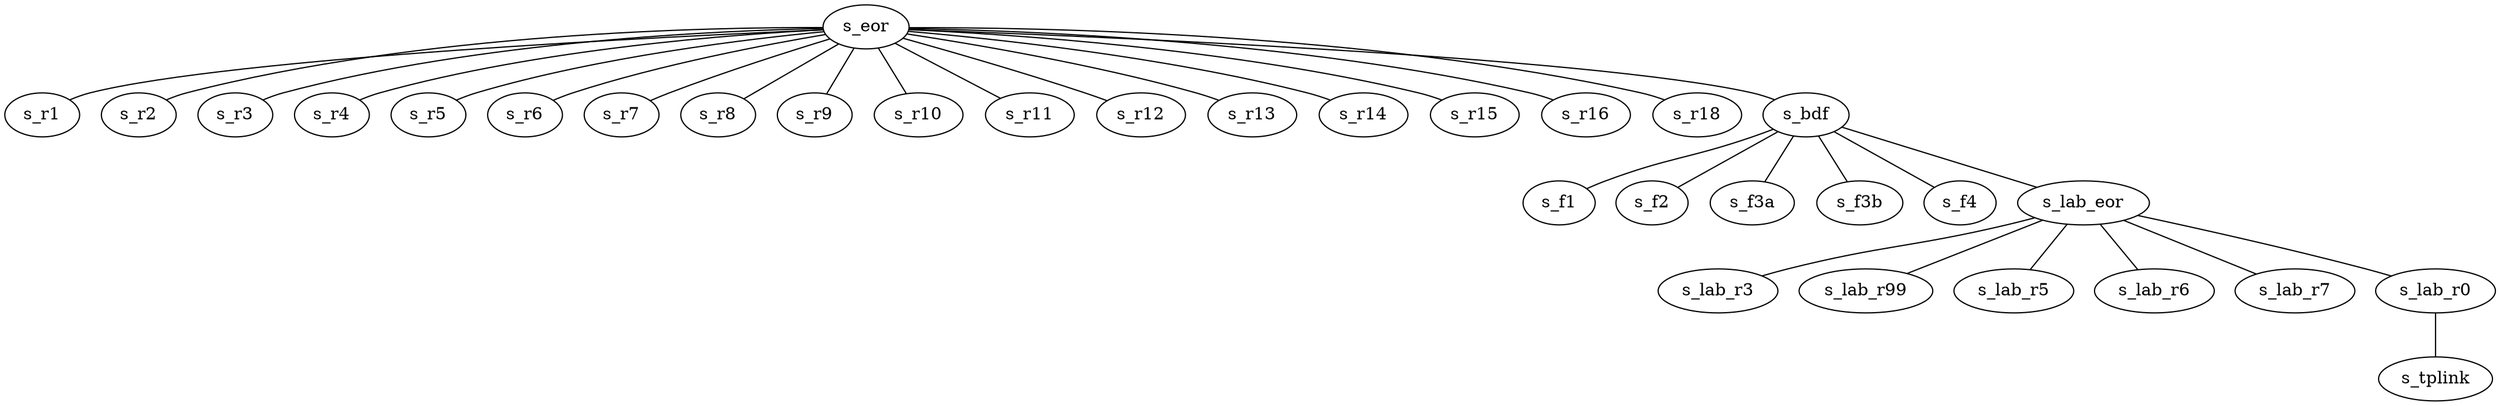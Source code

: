 /* gates_topology.dot
   Craig Riecke, CoSciN Developer/Analyst, June, 2015

   GraphViz format graph for the Gates OpenFlow #4 instance topology.  Used in both the gates_mininet.py 
   script and the learning_switch_app.py Frenetic app
   */ 
strict graph gates {
  s_eor [ dpid=1125908103288861, core=true ]; 
  s_r1  [ dpid=1125908103297789 ];
  s_r2  [ dpid=1284990276223830 ];
  s_r3  [ dpid=1284990276223836 ];
  s_r4  [ dpid=1284990276224367 ];
  s_r5  [ dpid=1284990276224415 ];
  s_r6  [ dpid=1284990276223782 ];
  s_r7  [ dpid=1284990276224424 ];
  s_r8  [ dpid=1284990276224331 ];
  s_r9  [ dpid=1284990276224418 ];
  s_r10 [ dpid=1284990276224328 ];
  s_r11 [ dpid=1284990276268919 ];
  s_r12 [ dpid=1284990276224409 ];
  s_r13 [ dpid=1284990276224322 ];
  s_r14 [ dpid=1284990276224385 ];
  s_r15 [ dpid=1284990276224421 ];
  s_r16 [ dpid=1284990276230355 ];
  /* s_r17 is not present */
  s_r18 [ dpid=1284990276230274 ];
  s_bdf [ dpid=1125908108270984, core=true ] ;
  s_f1  [ dpid=1125908103260016 ] ;
  s_f2  [ dpid=1125908103297849 ] ; 
  s_f3a [ dpid=1125908103297804 ] ;
  s_f3b [ dpid=1125908103297660 ] ;
  s_f4  [ dpid=1125908103297765 ] ;
  s_lab_eor [ dpid=1125908103289164, core=true ] ;
  s_lab_r3  [ dpid=1284990276224316 ] ;
  s_lab_r99 [ dpid=1284990276223788 ] ;
  s_lab_r5  [ dpid=1284990276220716 ] ;
  s_lab_r6  [ dpid=1284990276223779 ] ;
  s_lab_r7  [ dpid=1284990276223785 ] ;
  s_lab_r0  [ dpid=1284990276223803 ] ;
  s_tplink  [ dpid=1 ];

  /* Server room end-of-rack switch hooks the server room rack servers in a star */
  s_eor -- s_r1  [ src_port = 1,  dport = 49 ];
  s_eor -- s_r2  [ src_port = 3,  dport = 49 ];
  s_eor -- s_r3  [ src_port = 5,  dport = 49 ];
  s_eor -- s_r4  [ src_port = 7,  dport = 49 ];
  s_eor -- s_r5  [ src_port = 9,  dport = 49 ];
  s_eor -- s_r6  [ src_port = 11, dport = 49 ];
  s_eor -- s_r7  [ src_port = 13, dport = 49 ];
  s_eor -- s_r8  [ src_port = 15, dport = 49 ];
  s_eor -- s_r9  [ src_port = 17, dport = 49 ];
  s_eor -- s_r10 [ src_port = 19, dport = 49 ];
  s_eor -- s_r11 [ src_port = 21, dport = 49 ];
  s_eor -- s_r12 [ src_port = 23, dport = 49 ];
  s_eor -- s_r13 [ src_port = 25, dport = 49 ];
  s_eor -- s_r14 [ src_port = 27, dport = 49 ];
  s_eor -- s_r15 [ src_port = 29, dport = 49 ];
  s_eor -- s_r16 [ src_port = 31, dport = 49 ];
  s_eor -- s_r18 [ src_port = 41; dport = 49 ];

  /* Floor switches are connected in a star to s_bdf */
  s_bdf -- s_f1  [ src_port = 9,  dport = 47 ];
  s_bdf -- s_f2  [ src_port = 17, dport = 47 ];
  s_bdf -- s_f3a [ src_port = 23, dport = 47 ];
  s_bdf -- s_f3b [ src_port = 31, dport = 47 ];
  s_bdf -- s_f4  [ src_port = 37, dport = 47 ];

  /* Syslab switches are connected in a star to s_lab_eor */
  s_lab_eor -- s_lab_r0  [ src_port = 9,  dport = 49 ];
  s_lab_eor -- s_lab_r3  [ src_port = 21,  dport = 49 ];
  s_lab_eor -- s_lab_r99 [ src_port = 19,  dport = 49 ];
  s_lab_eor -- s_lab_r5  [ src_port = 41,  dport = 49 ];
  s_lab_eor -- s_lab_r6  [ src_port = 29,  dport = 49 ];
  s_lab_eor -- s_lab_r7  [ src_port = 31,  dport = 49 ];

  /* Links between stars */
  s_eor -- s_bdf  [ src_port = 47,  dport = 47 ];
  s_bdf -- s_lab_eor [ src_port = 45, dport = 47 ];

  /* The tplink is an odd duck, connected as its own star */
  s_lab_r0 -- s_tplink [ src_port = 34, dport = 1 ];
}